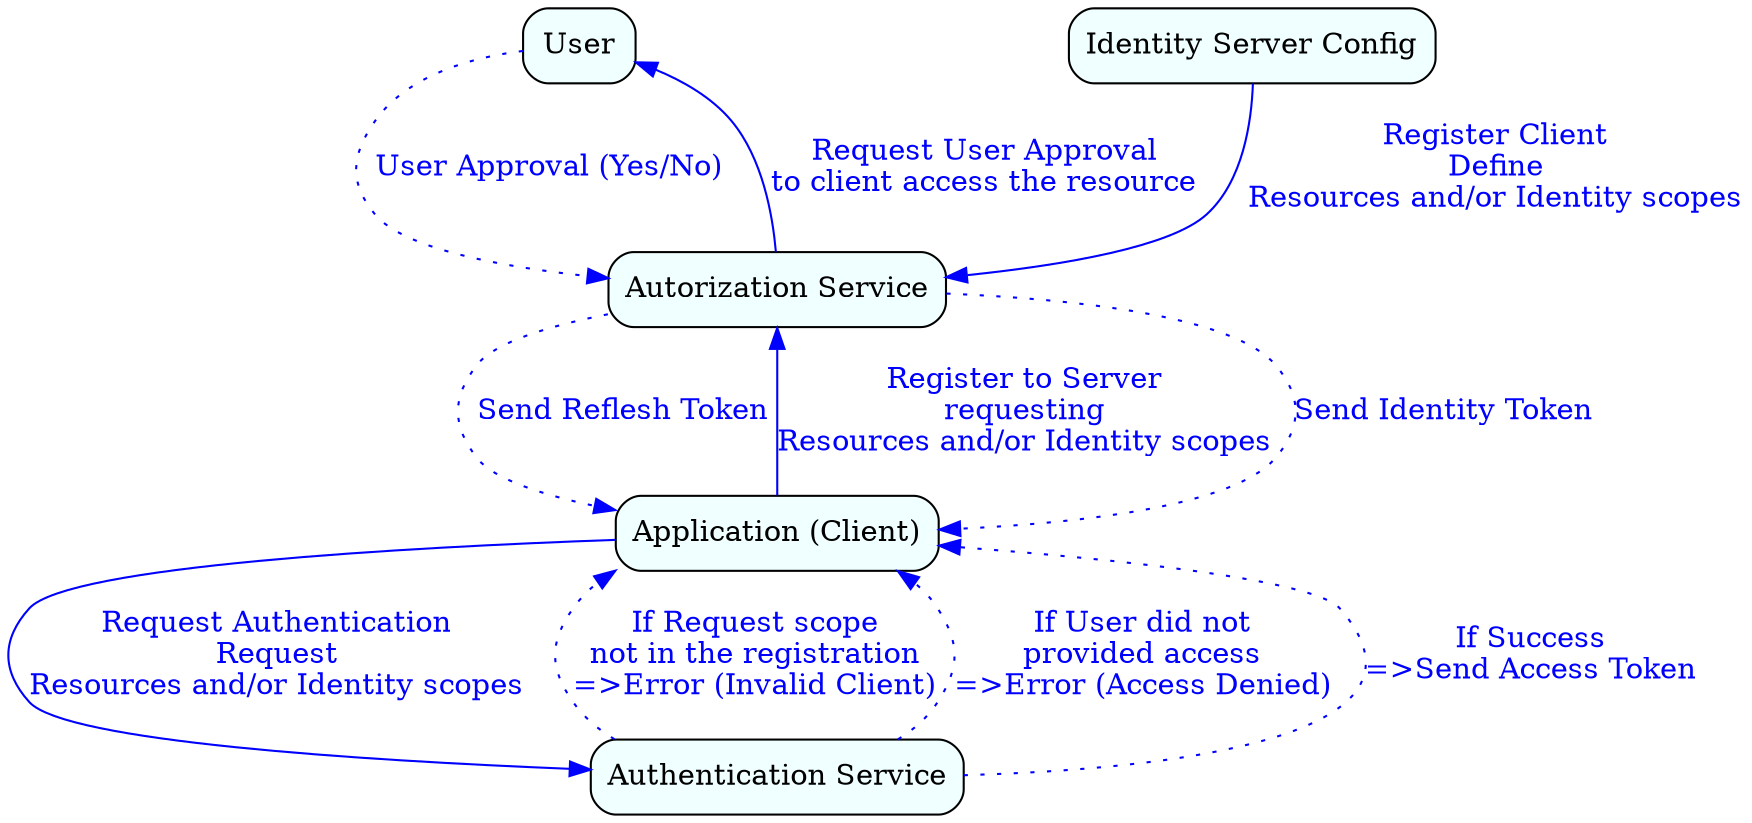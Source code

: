 
digraph identity_server_workflow { 

  subgraph components{
    aize="4,4";
    node [style="filled,rounded", fillcolor="azure", shape="box"];
    user [label="User"];
    service_config [label="Identity Server Config"];
    client [label="Application (Client)"];
    authentication_service [label="Authentication Service"];
    authorization_service [label="Autorization Service"];
  }

  subgraph statup_sequence{
    edge [color="blue", fontcolor="blue"];
    service_config -> authorization_service [label="Register Client\nDefine\nResources and/or Identity scopes"]
    client -> authentication_service [label="Request Authentication\nRequest\nResources and/or Identity scopes"];
    authorization_service -> user [label="Request User Approval\nto client access the resource"]
    user -> authorization_service [label="User Approval (Yes/No)", style="dotted"]
    authentication_service -> client [label="If Request scope\nnot in the registration\n=>Error (Invalid Client)", style="dotted"];
    authentication_service -> client [label="If User did not\nprovided access\n=>Error (Access Denied)", style="dotted"];
    authentication_service -> client [label="If Success\n=>Send Access Token", style="dotted"];
    client -> authorization_service [label="Register to Server\nrequesting\nResources and/or Identity scopes"]
    authorization_service -> client [label="Send Identity Token", style="dotted"];
    authorization_service -> client [label="Send Reflesh Token", style="dotted"];
  }

}
